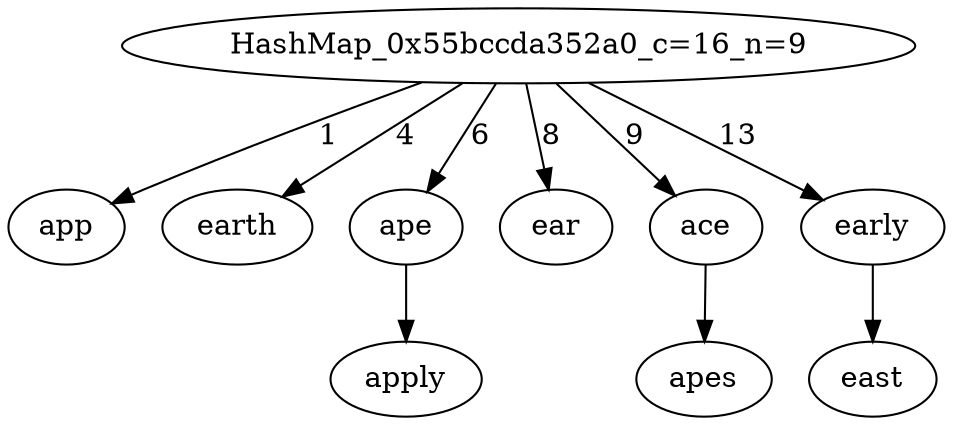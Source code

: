 digraph OurHashMap {
"HashMap_0x55bccda352a0_c=16_n=9"
"HashMap_0x55bccda352a0_c=16_n=9" -> {"app"} [label="1"]
"HashMap_0x55bccda352a0_c=16_n=9" -> {"earth"} [label="4"]
"HashMap_0x55bccda352a0_c=16_n=9" -> {"ape"} [label="6"]
"ape" -> {"apply"}
"HashMap_0x55bccda352a0_c=16_n=9" -> {"ear"} [label="8"]
"HashMap_0x55bccda352a0_c=16_n=9" -> {"ace"} [label="9"]
"ace" -> {"apes"}
"HashMap_0x55bccda352a0_c=16_n=9" -> {"early"} [label="13"]
"early" -> {"east"}
}
